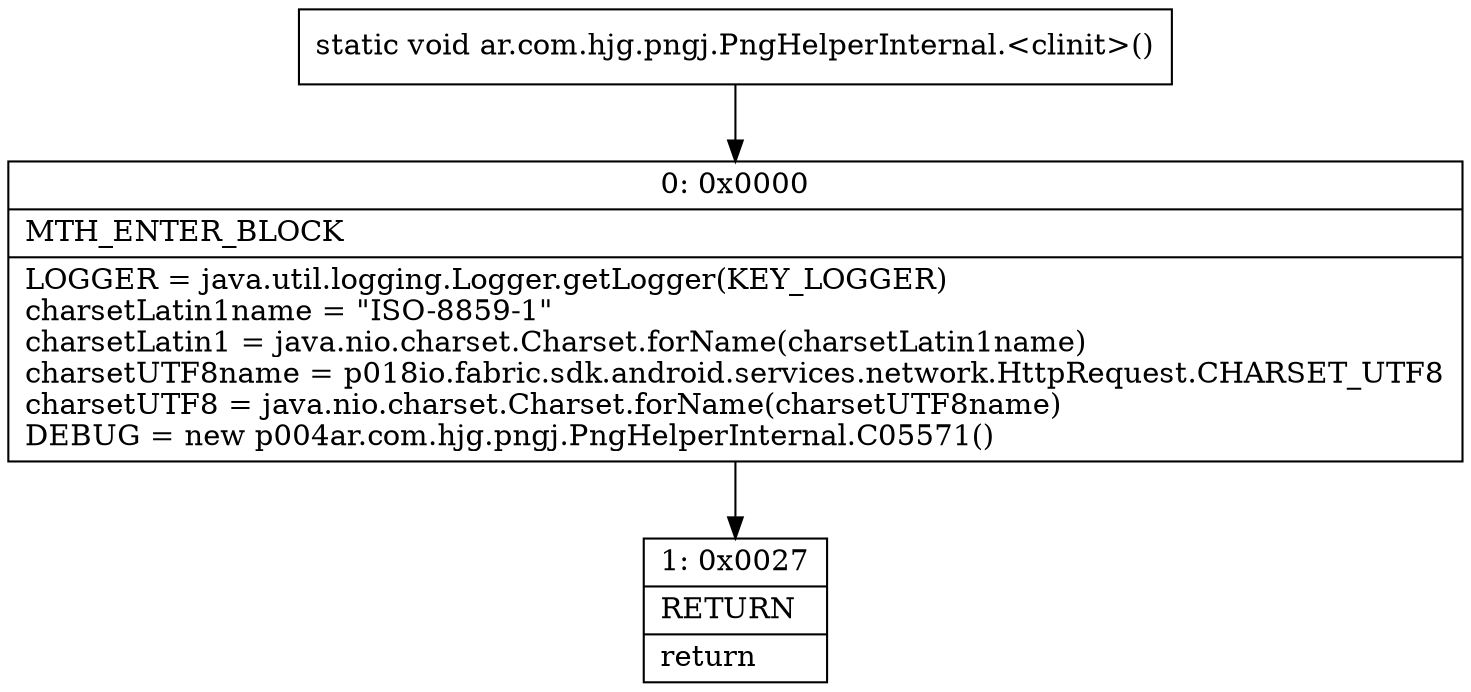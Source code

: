 digraph "CFG forar.com.hjg.pngj.PngHelperInternal.\<clinit\>()V" {
Node_0 [shape=record,label="{0\:\ 0x0000|MTH_ENTER_BLOCK\l|LOGGER = java.util.logging.Logger.getLogger(KEY_LOGGER)\lcharsetLatin1name = \"ISO\-8859\-1\"\lcharsetLatin1 = java.nio.charset.Charset.forName(charsetLatin1name)\lcharsetUTF8name = p018io.fabric.sdk.android.services.network.HttpRequest.CHARSET_UTF8\lcharsetUTF8 = java.nio.charset.Charset.forName(charsetUTF8name)\lDEBUG = new p004ar.com.hjg.pngj.PngHelperInternal.C05571()\l}"];
Node_1 [shape=record,label="{1\:\ 0x0027|RETURN\l|return\l}"];
MethodNode[shape=record,label="{static void ar.com.hjg.pngj.PngHelperInternal.\<clinit\>() }"];
MethodNode -> Node_0;
Node_0 -> Node_1;
}

